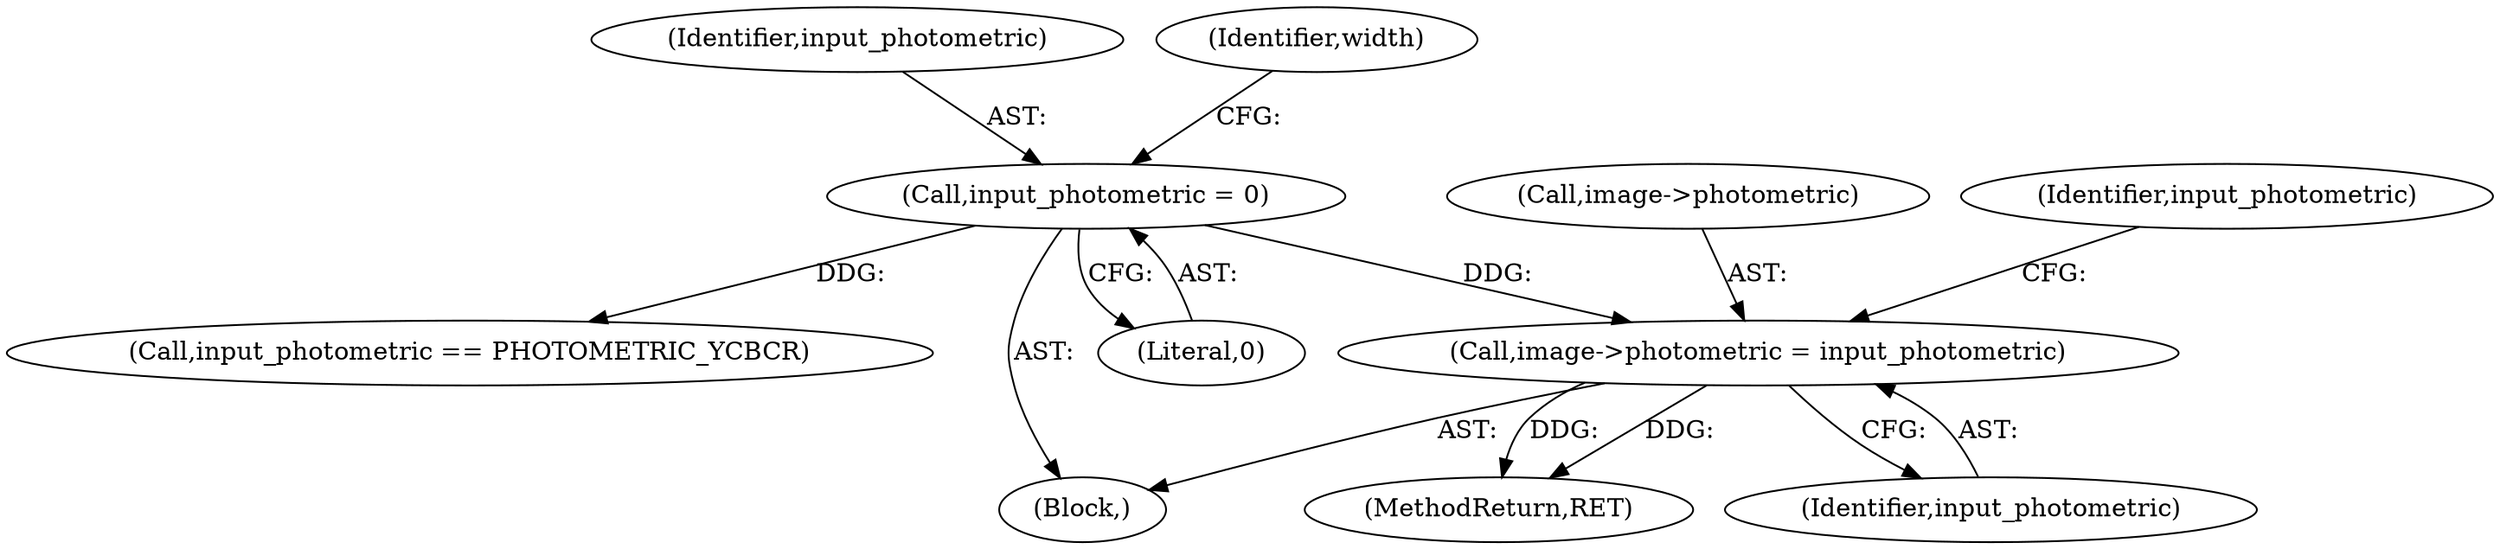 digraph "0_libtiff_83a4b92815ea04969d494416eaae3d4c6b338e4a#diff-c8b4b355f9b5c06d585b23138e1c185f_5@pointer" {
"1000469" [label="(Call,image->photometric = input_photometric)"];
"1000175" [label="(Call,input_photometric = 0)"];
"1000177" [label="(Literal,0)"];
"1000469" [label="(Call,image->photometric = input_photometric)"];
"1000921" [label="(Call,input_photometric == PHOTOMETRIC_YCBCR)"];
"1001187" [label="(MethodReturn,RET)"];
"1000176" [label="(Identifier,input_photometric)"];
"1000175" [label="(Call,input_photometric = 0)"];
"1000132" [label="(Block,)"];
"1000470" [label="(Call,image->photometric)"];
"1000473" [label="(Identifier,input_photometric)"];
"1000182" [label="(Identifier,width)"];
"1000476" [label="(Identifier,input_photometric)"];
"1000469" -> "1000132"  [label="AST: "];
"1000469" -> "1000473"  [label="CFG: "];
"1000470" -> "1000469"  [label="AST: "];
"1000473" -> "1000469"  [label="AST: "];
"1000476" -> "1000469"  [label="CFG: "];
"1000469" -> "1001187"  [label="DDG: "];
"1000469" -> "1001187"  [label="DDG: "];
"1000175" -> "1000469"  [label="DDG: "];
"1000175" -> "1000132"  [label="AST: "];
"1000175" -> "1000177"  [label="CFG: "];
"1000176" -> "1000175"  [label="AST: "];
"1000177" -> "1000175"  [label="AST: "];
"1000182" -> "1000175"  [label="CFG: "];
"1000175" -> "1000921"  [label="DDG: "];
}
